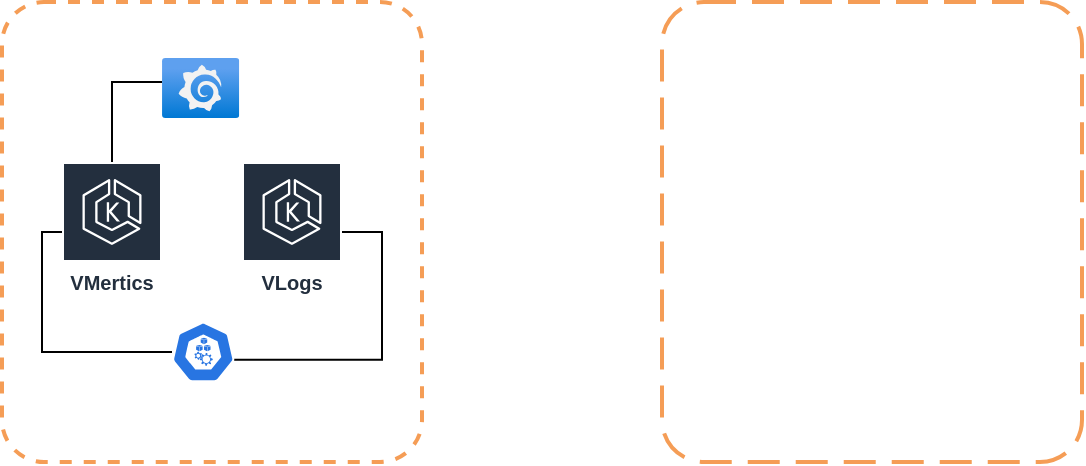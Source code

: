 <mxfile version="24.7.16">
  <diagram name="Page-1" id="hY_E_2MvY5McislBfFXX">
    <mxGraphModel dx="1114" dy="592" grid="1" gridSize="10" guides="1" tooltips="1" connect="1" arrows="1" fold="1" page="1" pageScale="1" pageWidth="850" pageHeight="1100" math="0" shadow="0">
      <root>
        <mxCell id="0" />
        <mxCell id="1" parent="0" />
        <mxCell id="SuLtBPuV00fTaetFLAZB-1" value="" style="rounded=1;arcSize=10;dashed=1;strokeColor=#F59D56;fillColor=none;gradientColor=none;strokeWidth=2;" vertex="1" parent="1">
          <mxGeometry x="150" y="40" width="210" height="230" as="geometry" />
        </mxCell>
        <mxCell id="SuLtBPuV00fTaetFLAZB-2" value="" style="rounded=1;arcSize=10;dashed=1;strokeColor=#F59D56;fillColor=none;gradientColor=none;dashPattern=8 4;strokeWidth=2;" vertex="1" parent="1">
          <mxGeometry x="480" y="40" width="210" height="230" as="geometry" />
        </mxCell>
        <mxCell id="SuLtBPuV00fTaetFLAZB-13" style="edgeStyle=orthogonalEdgeStyle;rounded=0;orthogonalLoop=1;jettySize=auto;html=1;endArrow=none;endFill=0;" edge="1" parent="1" source="SuLtBPuV00fTaetFLAZB-3" target="SuLtBPuV00fTaetFLAZB-6">
          <mxGeometry relative="1" as="geometry">
            <Array as="points">
              <mxPoint x="205" y="80" />
            </Array>
          </mxGeometry>
        </mxCell>
        <mxCell id="SuLtBPuV00fTaetFLAZB-3" value="VMertics" style="sketch=0;outlineConnect=0;fontColor=#232F3E;gradientColor=none;strokeColor=#ffffff;fillColor=#232F3E;dashed=0;verticalLabelPosition=middle;verticalAlign=bottom;align=center;html=1;whiteSpace=wrap;fontSize=10;fontStyle=1;spacing=3;shape=mxgraph.aws4.productIcon;prIcon=mxgraph.aws4.eks;" vertex="1" parent="1">
          <mxGeometry x="180" y="120" width="50" height="70" as="geometry" />
        </mxCell>
        <mxCell id="SuLtBPuV00fTaetFLAZB-4" value="VLogs" style="sketch=0;outlineConnect=0;fontColor=#232F3E;gradientColor=none;strokeColor=#ffffff;fillColor=#232F3E;dashed=0;verticalLabelPosition=middle;verticalAlign=bottom;align=center;html=1;whiteSpace=wrap;fontSize=10;fontStyle=1;spacing=3;shape=mxgraph.aws4.productIcon;prIcon=mxgraph.aws4.eks;" vertex="1" parent="1">
          <mxGeometry x="270" y="120" width="50" height="70" as="geometry" />
        </mxCell>
        <mxCell id="SuLtBPuV00fTaetFLAZB-7" style="edgeStyle=orthogonalEdgeStyle;rounded=0;orthogonalLoop=1;jettySize=auto;html=1;endArrow=none;endFill=0;entryX=0;entryY=0.5;entryDx=0;entryDy=0;entryPerimeter=0;" edge="1" parent="1" source="SuLtBPuV00fTaetFLAZB-5" target="SuLtBPuV00fTaetFLAZB-3">
          <mxGeometry relative="1" as="geometry">
            <Array as="points">
              <mxPoint x="170" y="215" />
              <mxPoint x="170" y="155" />
            </Array>
          </mxGeometry>
        </mxCell>
        <mxCell id="SuLtBPuV00fTaetFLAZB-10" style="edgeStyle=orthogonalEdgeStyle;rounded=0;orthogonalLoop=1;jettySize=auto;html=1;exitX=0.995;exitY=0.63;exitDx=0;exitDy=0;exitPerimeter=0;endArrow=none;endFill=0;" edge="1" parent="1" source="SuLtBPuV00fTaetFLAZB-5" target="SuLtBPuV00fTaetFLAZB-4">
          <mxGeometry relative="1" as="geometry">
            <Array as="points">
              <mxPoint x="340" y="219" />
              <mxPoint x="340" y="155" />
            </Array>
          </mxGeometry>
        </mxCell>
        <mxCell id="SuLtBPuV00fTaetFLAZB-5" value="" style="aspect=fixed;sketch=0;html=1;dashed=0;whitespace=wrap;verticalLabelPosition=bottom;verticalAlign=top;fillColor=#2875E2;strokeColor=#ffffff;points=[[0.005,0.63,0],[0.1,0.2,0],[0.9,0.2,0],[0.5,0,0],[0.995,0.63,0],[0.72,0.99,0],[0.5,1,0],[0.28,0.99,0]];shape=mxgraph.kubernetes.icon2;prIcon=k_proxy" vertex="1" parent="1">
          <mxGeometry x="235" y="200" width="31.25" height="30" as="geometry" />
        </mxCell>
        <mxCell id="SuLtBPuV00fTaetFLAZB-6" value="" style="image;aspect=fixed;html=1;points=[];align=center;fontSize=12;image=img/lib/azure2/other/Grafana.svg;" vertex="1" parent="1">
          <mxGeometry x="230" y="68" width="38.64" height="30" as="geometry" />
        </mxCell>
      </root>
    </mxGraphModel>
  </diagram>
</mxfile>
